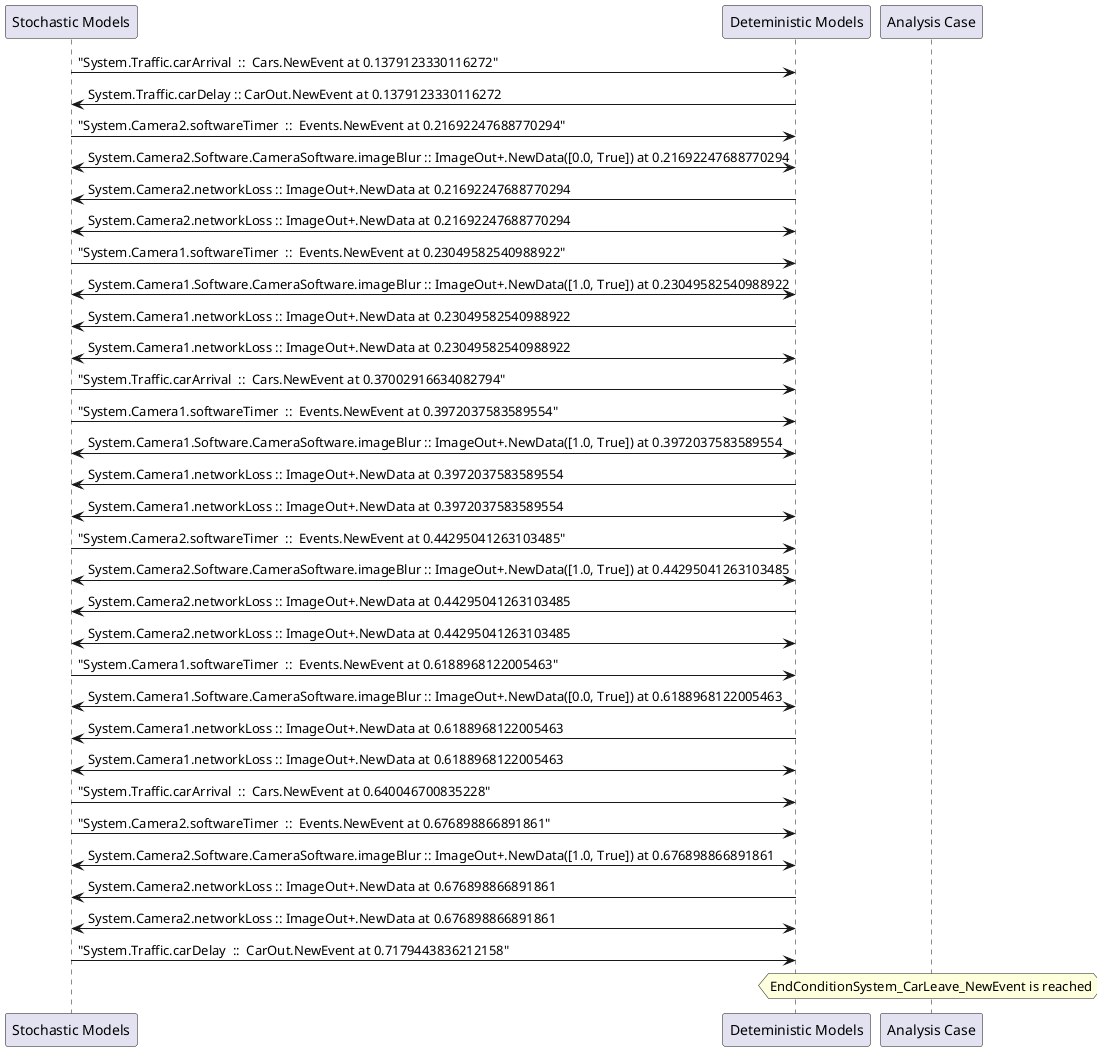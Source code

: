 
	@startuml
	participant "Stochastic Models" as stochmodel
	participant "Deteministic Models" as detmodel
	participant "Analysis Case" as analysis
	{13982_stop} stochmodel -> detmodel : "System.Traffic.carArrival  ::  Cars.NewEvent at 0.1379123330116272"
{13991_start} detmodel -> stochmodel : System.Traffic.carDelay :: CarOut.NewEvent at 0.1379123330116272
{13967_stop} stochmodel -> detmodel : "System.Camera2.softwareTimer  ::  Events.NewEvent at 0.21692247688770294"
detmodel <-> stochmodel : System.Camera2.Software.CameraSoftware.imageBlur :: ImageOut+.NewData([0.0, True]) at 0.21692247688770294
detmodel -> stochmodel : System.Camera2.networkLoss :: ImageOut+.NewData at 0.21692247688770294
detmodel <-> stochmodel : System.Camera2.networkLoss :: ImageOut+.NewData at 0.21692247688770294
{13951_stop} stochmodel -> detmodel : "System.Camera1.softwareTimer  ::  Events.NewEvent at 0.23049582540988922"
detmodel <-> stochmodel : System.Camera1.Software.CameraSoftware.imageBlur :: ImageOut+.NewData([1.0, True]) at 0.23049582540988922
detmodel -> stochmodel : System.Camera1.networkLoss :: ImageOut+.NewData at 0.23049582540988922
detmodel <-> stochmodel : System.Camera1.networkLoss :: ImageOut+.NewData at 0.23049582540988922
{13983_stop} stochmodel -> detmodel : "System.Traffic.carArrival  ::  Cars.NewEvent at 0.37002916634082794"
{13952_stop} stochmodel -> detmodel : "System.Camera1.softwareTimer  ::  Events.NewEvent at 0.3972037583589554"
detmodel <-> stochmodel : System.Camera1.Software.CameraSoftware.imageBlur :: ImageOut+.NewData([1.0, True]) at 0.3972037583589554
detmodel -> stochmodel : System.Camera1.networkLoss :: ImageOut+.NewData at 0.3972037583589554
detmodel <-> stochmodel : System.Camera1.networkLoss :: ImageOut+.NewData at 0.3972037583589554
{13968_stop} stochmodel -> detmodel : "System.Camera2.softwareTimer  ::  Events.NewEvent at 0.44295041263103485"
detmodel <-> stochmodel : System.Camera2.Software.CameraSoftware.imageBlur :: ImageOut+.NewData([1.0, True]) at 0.44295041263103485
detmodel -> stochmodel : System.Camera2.networkLoss :: ImageOut+.NewData at 0.44295041263103485
detmodel <-> stochmodel : System.Camera2.networkLoss :: ImageOut+.NewData at 0.44295041263103485
{13953_stop} stochmodel -> detmodel : "System.Camera1.softwareTimer  ::  Events.NewEvent at 0.6188968122005463"
detmodel <-> stochmodel : System.Camera1.Software.CameraSoftware.imageBlur :: ImageOut+.NewData([0.0, True]) at 0.6188968122005463
detmodel -> stochmodel : System.Camera1.networkLoss :: ImageOut+.NewData at 0.6188968122005463
detmodel <-> stochmodel : System.Camera1.networkLoss :: ImageOut+.NewData at 0.6188968122005463
{13984_stop} stochmodel -> detmodel : "System.Traffic.carArrival  ::  Cars.NewEvent at 0.640046700835228"
{13969_stop} stochmodel -> detmodel : "System.Camera2.softwareTimer  ::  Events.NewEvent at 0.676898866891861"
detmodel <-> stochmodel : System.Camera2.Software.CameraSoftware.imageBlur :: ImageOut+.NewData([1.0, True]) at 0.676898866891861
detmodel -> stochmodel : System.Camera2.networkLoss :: ImageOut+.NewData at 0.676898866891861
detmodel <-> stochmodel : System.Camera2.networkLoss :: ImageOut+.NewData at 0.676898866891861
{13991_stop} stochmodel -> detmodel : "System.Traffic.carDelay  ::  CarOut.NewEvent at 0.7179443836212158"
{13991_start} <-> {13991_stop} : delay
hnote over analysis 
EndConditionSystem_CarLeave_NewEvent is reached
endnote
@enduml